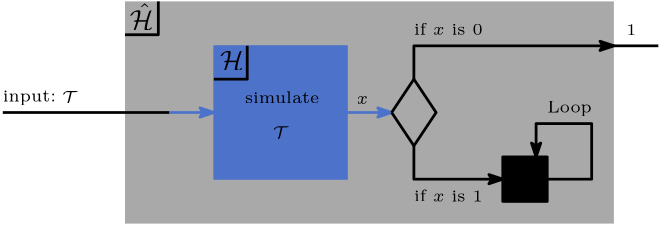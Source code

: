 <?xml version="1.0"?>
<!DOCTYPE ipe SYSTEM "ipe.dtd">
<ipe version="70212" creator="Ipe 7.2.13">
<info created="D:20210612004733" modified="D:20210612010037"/>
<ipestyle name="basic">
<symbol name="arrow/arc(spx)">
<path stroke="sym-stroke" fill="sym-stroke" pen="sym-pen">
0 0 m
-1 0.333 l
-1 -0.333 l
h
</path>
</symbol>
<symbol name="arrow/farc(spx)">
<path stroke="sym-stroke" fill="white" pen="sym-pen">
0 0 m
-1 0.333 l
-1 -0.333 l
h
</path>
</symbol>
<symbol name="arrow/ptarc(spx)">
<path stroke="sym-stroke" fill="sym-stroke" pen="sym-pen">
0 0 m
-1 0.333 l
-0.8 0 l
-1 -0.333 l
h
</path>
</symbol>
<symbol name="arrow/fptarc(spx)">
<path stroke="sym-stroke" fill="white" pen="sym-pen">
0 0 m
-1 0.333 l
-0.8 0 l
-1 -0.333 l
h
</path>
</symbol>
<symbol name="mark/circle(sx)" transformations="translations">
<path fill="sym-stroke">
0.6 0 0 0.6 0 0 e
0.4 0 0 0.4 0 0 e
</path>
</symbol>
<symbol name="mark/disk(sx)" transformations="translations">
<path fill="sym-stroke">
0.6 0 0 0.6 0 0 e
</path>
</symbol>
<symbol name="mark/fdisk(sfx)" transformations="translations">
<group>
<path fill="sym-fill">
0.5 0 0 0.5 0 0 e
</path>
<path fill="sym-stroke" fillrule="eofill">
0.6 0 0 0.6 0 0 e
0.4 0 0 0.4 0 0 e
</path>
</group>
</symbol>
<symbol name="mark/box(sx)" transformations="translations">
<path fill="sym-stroke" fillrule="eofill">
-0.6 -0.6 m
0.6 -0.6 l
0.6 0.6 l
-0.6 0.6 l
h
-0.4 -0.4 m
0.4 -0.4 l
0.4 0.4 l
-0.4 0.4 l
h
</path>
</symbol>
<symbol name="mark/square(sx)" transformations="translations">
<path fill="sym-stroke">
-0.6 -0.6 m
0.6 -0.6 l
0.6 0.6 l
-0.6 0.6 l
h
</path>
</symbol>
<symbol name="mark/fsquare(sfx)" transformations="translations">
<group>
<path fill="sym-fill">
-0.5 -0.5 m
0.5 -0.5 l
0.5 0.5 l
-0.5 0.5 l
h
</path>
<path fill="sym-stroke" fillrule="eofill">
-0.6 -0.6 m
0.6 -0.6 l
0.6 0.6 l
-0.6 0.6 l
h
-0.4 -0.4 m
0.4 -0.4 l
0.4 0.4 l
-0.4 0.4 l
h
</path>
</group>
</symbol>
<symbol name="mark/cross(sx)" transformations="translations">
<group>
<path fill="sym-stroke">
-0.43 -0.57 m
0.57 0.43 l
0.43 0.57 l
-0.57 -0.43 l
h
</path>
<path fill="sym-stroke">
-0.43 0.57 m
0.57 -0.43 l
0.43 -0.57 l
-0.57 0.43 l
h
</path>
</group>
</symbol>
<symbol name="arrow/fnormal(spx)">
<path stroke="sym-stroke" fill="white" pen="sym-pen">
0 0 m
-1 0.333 l
-1 -0.333 l
h
</path>
</symbol>
<symbol name="arrow/pointed(spx)">
<path stroke="sym-stroke" fill="sym-stroke" pen="sym-pen">
0 0 m
-1 0.333 l
-0.8 0 l
-1 -0.333 l
h
</path>
</symbol>
<symbol name="arrow/fpointed(spx)">
<path stroke="sym-stroke" fill="white" pen="sym-pen">
0 0 m
-1 0.333 l
-0.8 0 l
-1 -0.333 l
h
</path>
</symbol>
<symbol name="arrow/linear(spx)">
<path stroke="sym-stroke" pen="sym-pen">
-1 0.333 m
0 0 l
-1 -0.333 l
</path>
</symbol>
<symbol name="arrow/fdouble(spx)">
<path stroke="sym-stroke" fill="white" pen="sym-pen">
0 0 m
-1 0.333 l
-1 -0.333 l
h
-1 0 m
-2 0.333 l
-2 -0.333 l
h
</path>
</symbol>
<symbol name="arrow/double(spx)">
<path stroke="sym-stroke" fill="sym-stroke" pen="sym-pen">
0 0 m
-1 0.333 l
-1 -0.333 l
h
-1 0 m
-2 0.333 l
-2 -0.333 l
h
</path>
</symbol>
<pen name="heavier" value="0.8"/>
<pen name="fat" value="1.2"/>
<pen name="ultrafat" value="2"/>
<symbolsize name="large" value="5"/>
<symbolsize name="small" value="2"/>
<symbolsize name="tiny" value="1.1"/>
<arrowsize name="large" value="10"/>
<arrowsize name="small" value="5"/>
<arrowsize name="tiny" value="3"/>
<color name="sbblue" value="0.298 0.447 0.79"/>
<color name="sbgreen" value="0.333 0.658 0.407"/>
<color name="sborange" value="0.866 0.517 0.321"/>
<color name="sbred" value="0.768 0.305 0.321"/>
<color name="sbpurple" value="0.505 0.447 0.698"/>
<color name="red" value="1 0 0"/>
<color name="green" value="0 1 0"/>
<color name="blue" value="0 0 1"/>
<color name="yellow" value="1 1 0"/>
<color name="orange" value="1 0.647 0"/>
<color name="gold" value="1 0.843 0"/>
<color name="purple" value="0.627 0.125 0.941"/>
<color name="gray" value="0.745"/>
<color name="brown" value="0.647 0.165 0.165"/>
<color name="navy" value="0 0 0.502"/>
<color name="pink" value="1 0.753 0.796"/>
<color name="seagreen" value="0.18 0.545 0.341"/>
<color name="turquoise" value="0.251 0.878 0.816"/>
<color name="violet" value="0.933 0.51 0.933"/>
<color name="darkblue" value="0 0 0.545"/>
<color name="darkcyan" value="0 0.545 0.545"/>
<color name="darkgray" value="0.663"/>
<color name="verydarkgray" value="0.4"/>
<color name="darkgreen" value="0 0.392 0"/>
<color name="darkmagenta" value="0.545 0 0.545"/>
<color name="darkorange" value="1 0.549 0"/>
<color name="darkred" value="0.545 0 0"/>
<color name="lightblue" value="0.678 0.847 0.902"/>
<color name="lightcyan" value="0.878 1 1"/>
<color name="lightgray" value="0.827"/>
<color name="lightgreen" value="0.565 0.933 0.565"/>
<color name="lightyellow" value="1 1 0.878"/>
<dashstyle name="dashed" value="[4] 0"/>
<dashstyle name="dotted" value="[1 3] 0"/>
<dashstyle name="dash dotted" value="[4 2 1 2] 0"/>
<dashstyle name="dash dot dotted" value="[4 2 1 2 1 2] 0"/>
<textsize name="large" value="\large"/>
<textsize name="Large" value="\Large"/>
<textsize name="LARGE" value="\LARGE"/>
<textsize name="huge" value="\huge"/>
<textsize name="Huge" value="\Huge"/>
<textsize name="small" value="\small"/>
<textsize name="footnote" value="\footnotesize"/>
<textsize name="tiny" value="\tiny"/>
<textstyle name="center" begin="\begin{center}" end="\end{center}"/>
<textstyle name="itemize" begin="\begin{itemize}" end="\end{itemize}"/>
<textstyle name="item" begin="\begin{itemize}\item{}" end="\end{itemize}"/>
<gridsize name="4 pts" value="4"/>
<gridsize name="8 pts (~3 mm)" value="8"/>
<gridsize name="16 pts (~6 mm)" value="16"/>
<gridsize name="32 pts (~12 mm)" value="32"/>
<gridsize name="10 pts (~3.5 mm)" value="10"/>
<gridsize name="20 pts (~7 mm)" value="20"/>
<gridsize name="14 pts (~5 mm)" value="14"/>
<gridsize name="28 pts (~10 mm)" value="28"/>
<gridsize name="56 pts (~20 mm)" value="56"/>
<anglesize name="90 deg" value="90"/>
<anglesize name="60 deg" value="60"/>
<anglesize name="45 deg" value="45"/>
<anglesize name="30 deg" value="30"/>
<anglesize name="22.5 deg" value="22.5"/>
<opacity name="10%" value="0.1"/>
<opacity name="30%" value="0.3"/>
<opacity name="50%" value="0.5"/>
<opacity name="75%" value="0.75"/>
<tiling name="falling" angle="-60" step="4" width="1"/>
<tiling name="rising" angle="30" step="4" width="1"/>
</ipestyle>
<page>
<layer name="alpha"/>
<view layers="alpha" active="alpha"/>
<path layer="alpha" fill="darkgray">
64 784 m
64 704 l
240 704 l
240 784 l
h
</path>
<path stroke="sbblue" fill="sbblue">
96 768 m
96 720 l
144 720 l
144 768 l
h
</path>
<text matrix="1 0 0 1 -13.7889 -16.5788" transformations="translations" pos="112 776" stroke="black" type="label" width="8.51" height="6.808" depth="0" valign="baseline" style="math">\mathcal{H}</text>
<text matrix="1 0 0 1 4 0" transformations="translations" pos="212 744" stroke="black" type="label" width="16.045" height="4.087" depth="1.16" valign="baseline" size="6">Loop</text>
<text matrix="1 0 0 1 4.4166 -4.20077" transformations="translations" pos="240 776" stroke="black" type="label" width="3.653" height="3.852" depth="0" valign="baseline" size="6">1</text>
<text matrix="1 0 0 1 -46.3006 -18.0057" transformations="translations" pos="112 792" stroke="black" type="label" width="8.51" height="9.437" depth="0" valign="baseline" style="math">\hat{\mathcal{H}}</text>
<text transformations="translations" pos="80 760" stroke="black" type="label" width="0" height="0" depth="0" valign="baseline"></text>
<text matrix="1 0 0 1 -92 -44" transformations="translations" pos="112 792" stroke="black" type="label" width="19.206" height="4.039" depth="1.16" valign="baseline" size="6">input:</text>
<text matrix="1 0 0 1 3.15988 -12.6962" transformations="translations" pos="104 760" stroke="black" type="label" width="26.744" height="4.151" depth="0" valign="baseline" size="6">simulate</text>
<text matrix="1 0 0 1 5.21628 -9.28201" transformations="translations" pos="112 744" stroke="black" type="label" width="5.854" height="4.085" depth="0" valign="baseline" size="6" style="math">\mathcal{T}</text>
<path stroke="sbblue" fill="sbblue" pen="1" arrow="ptarc/small">
144 744 m
160 744 l
</path>
<text matrix="1 0 0 1 -4 12" transformations="translations" pos="172 760" stroke="black" type="label" width="24.717" height="4.151" depth="0" valign="baseline" size="6">if $x$ is 0</text>
<text matrix="1 0 0 1 -0.624223 -0.920045" transformations="translations" pos="148 748" stroke="black" type="label" width="4.172" height="2.574" depth="0" valign="baseline" size="6" style="math">x</text>
<text matrix="1 0 0 1 -4 -48" transformations="translations" pos="172 760" stroke="black" type="label" width="24.717" height="4.151" depth="0" valign="baseline" size="6">if $x$ is 1</text>
<text matrix="1 0 0 1 -10.6589 -8.55313" transformations="translations" pos="52 756" stroke="black" type="label" width="5.854" height="4.085" depth="0" valign="baseline" size="6" style="math">\mathcal{T}</text>
<path matrix="1 0 0 1 24 -16" stroke="black" fill="black" pen="1">
176 744 m
176 728 l
192 728 l
192 744 l
h
</path>
<path stroke="black" pen="1">
160 744 m
168 756 l
176 744 l
168 732 l
160 744 l
</path>
<path matrix="1 0 0 1 24 -16" stroke="black" pen="1" arrow="ptarc/small">
192 736 m
208 736 l
208 756 l
188 756 l
188 744 l
</path>
<path stroke="black" pen="1">
96 756 m
108 756 l
108 768 l
</path>
<path matrix="1 0 0 1 -32 16" stroke="black" pen="1">
96 756 m
108 756 l
108 768 l
</path>
<path stroke="black" pen="1" arrow="ptarc/small">
168 756 m
168 768 l
240 768 l
</path>
<path stroke="black" pen="1">
240 768 m
256 768 l
</path>
<path stroke="black" pen="1">
20 744 m
80 744 l
</path>
<path stroke="sbblue" pen="1" arrow="ptarc/small">
80 744 m
96 744 l
</path>
<path stroke="black" pen="1" arrow="ptarc/small">
168 732 m
168 720 l
200 720 l
</path>
</page>
</ipe>
